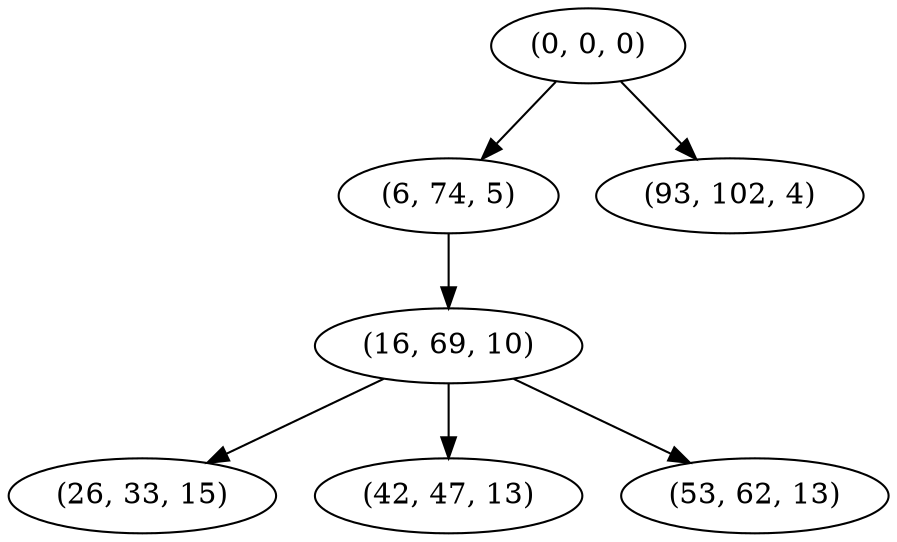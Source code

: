 digraph tree {
    "(0, 0, 0)";
    "(6, 74, 5)";
    "(16, 69, 10)";
    "(26, 33, 15)";
    "(42, 47, 13)";
    "(53, 62, 13)";
    "(93, 102, 4)";
    "(0, 0, 0)" -> "(6, 74, 5)";
    "(0, 0, 0)" -> "(93, 102, 4)";
    "(6, 74, 5)" -> "(16, 69, 10)";
    "(16, 69, 10)" -> "(26, 33, 15)";
    "(16, 69, 10)" -> "(42, 47, 13)";
    "(16, 69, 10)" -> "(53, 62, 13)";
}
